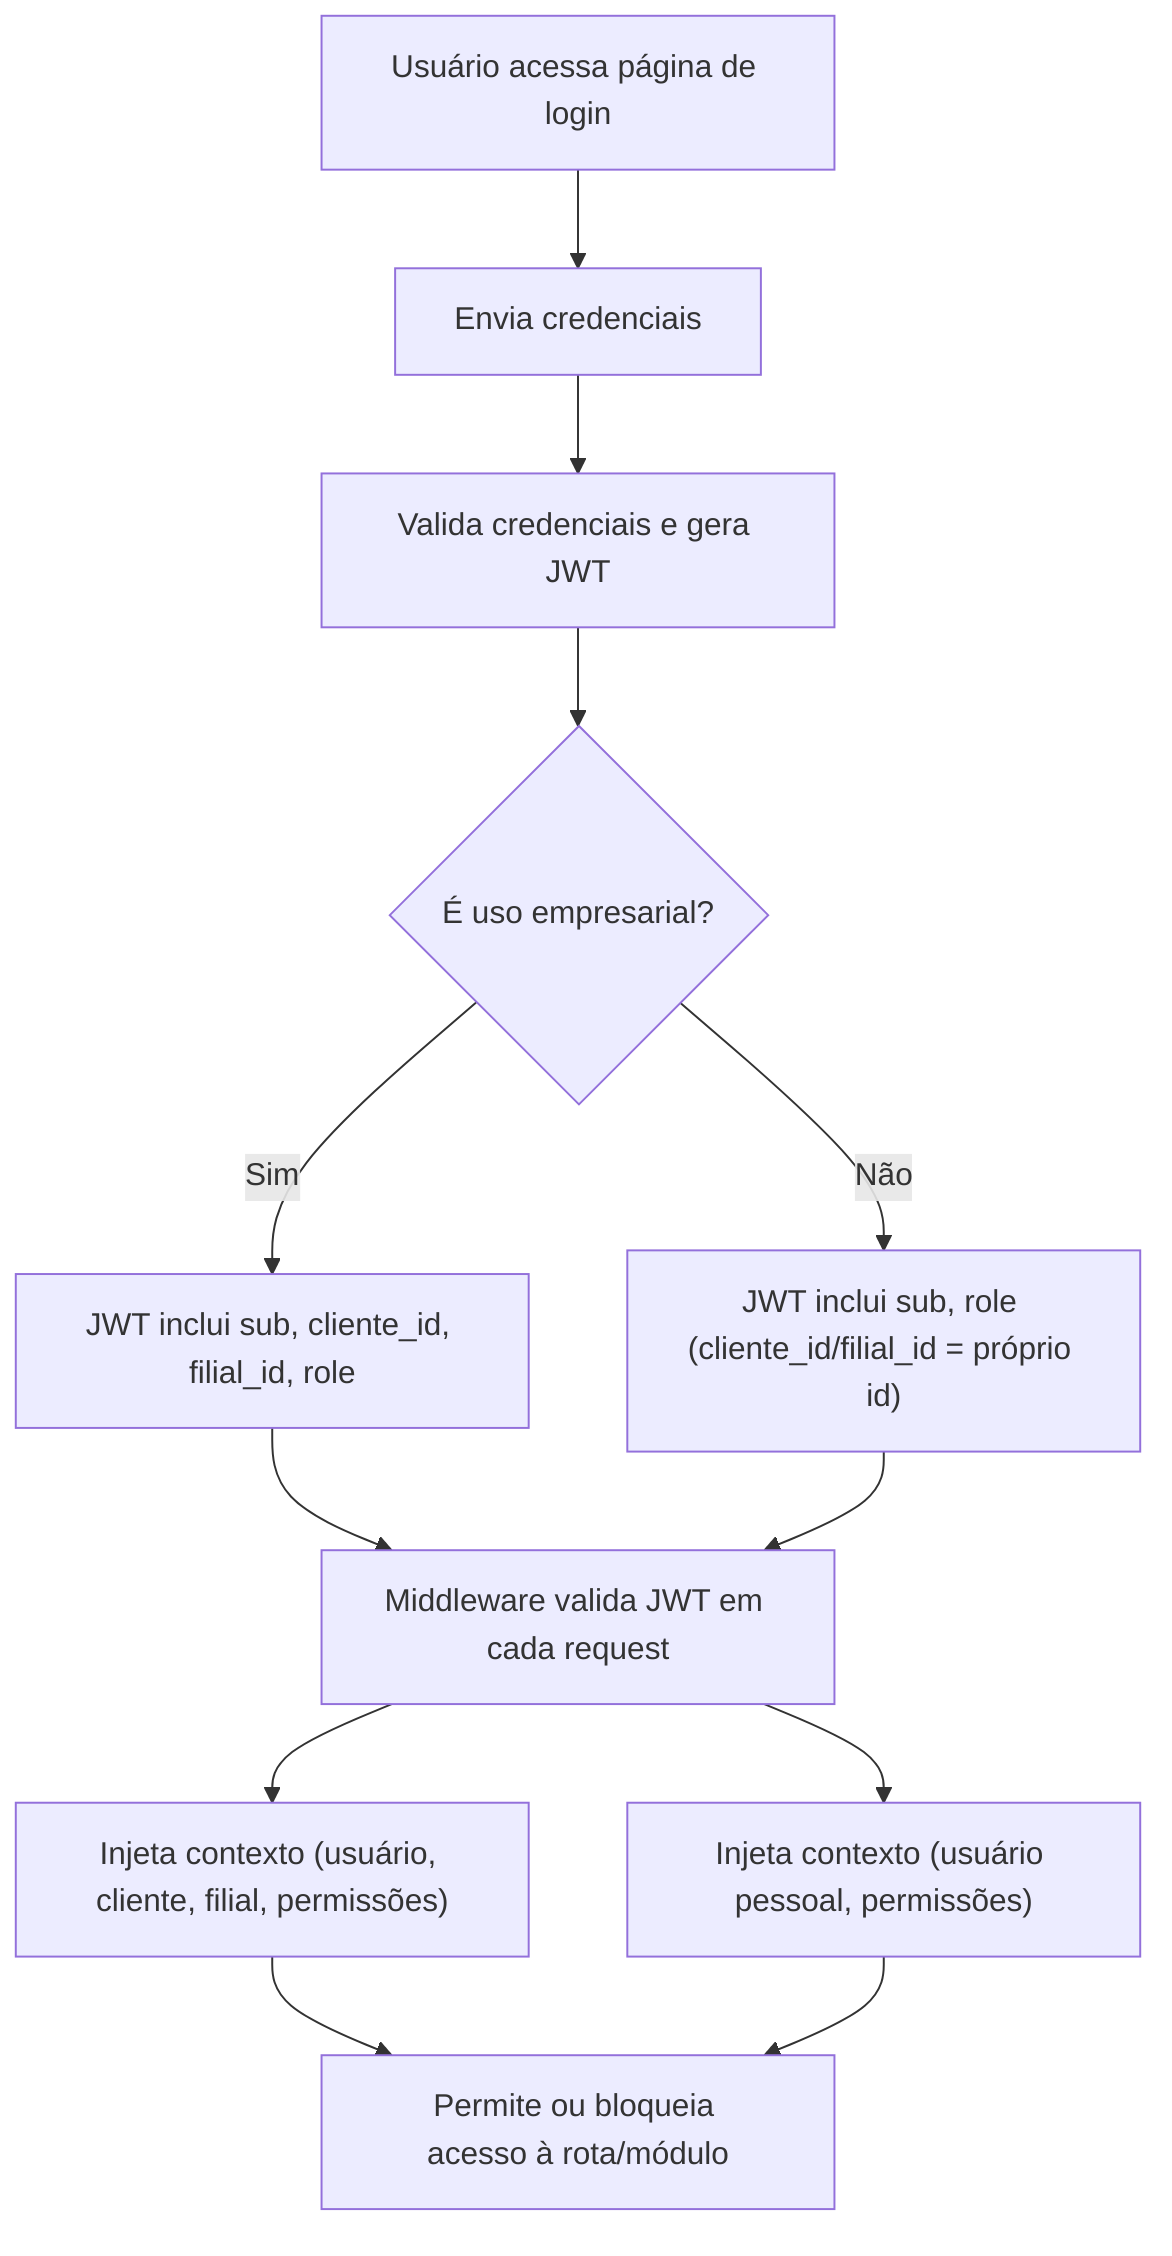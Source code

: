flowchart TD
    A1["Usuário acessa página de login"]
    A2["Envia credenciais"]
    A3["Valida credenciais e gera JWT"]
    A4{"É uso empresarial?"}
    A5["JWT inclui sub, cliente_id, filial_id, role"]
    A6["JWT inclui sub, role (cliente_id/filial_id = próprio id)"]
    A7["Middleware valida JWT em cada request"]
    A8["Injeta contexto (usuário, cliente, filial, permissões)"]
    A9["Injeta contexto (usuário pessoal, permissões)"]
    A10["Permite ou bloqueia acesso à rota/módulo"]
    A1 --> A2 --> A3 --> A4
    A4 -- Sim --> A5 --> A7 --> A8 --> A10
    A4 -- Não --> A6 --> A7 --> A9 --> A10